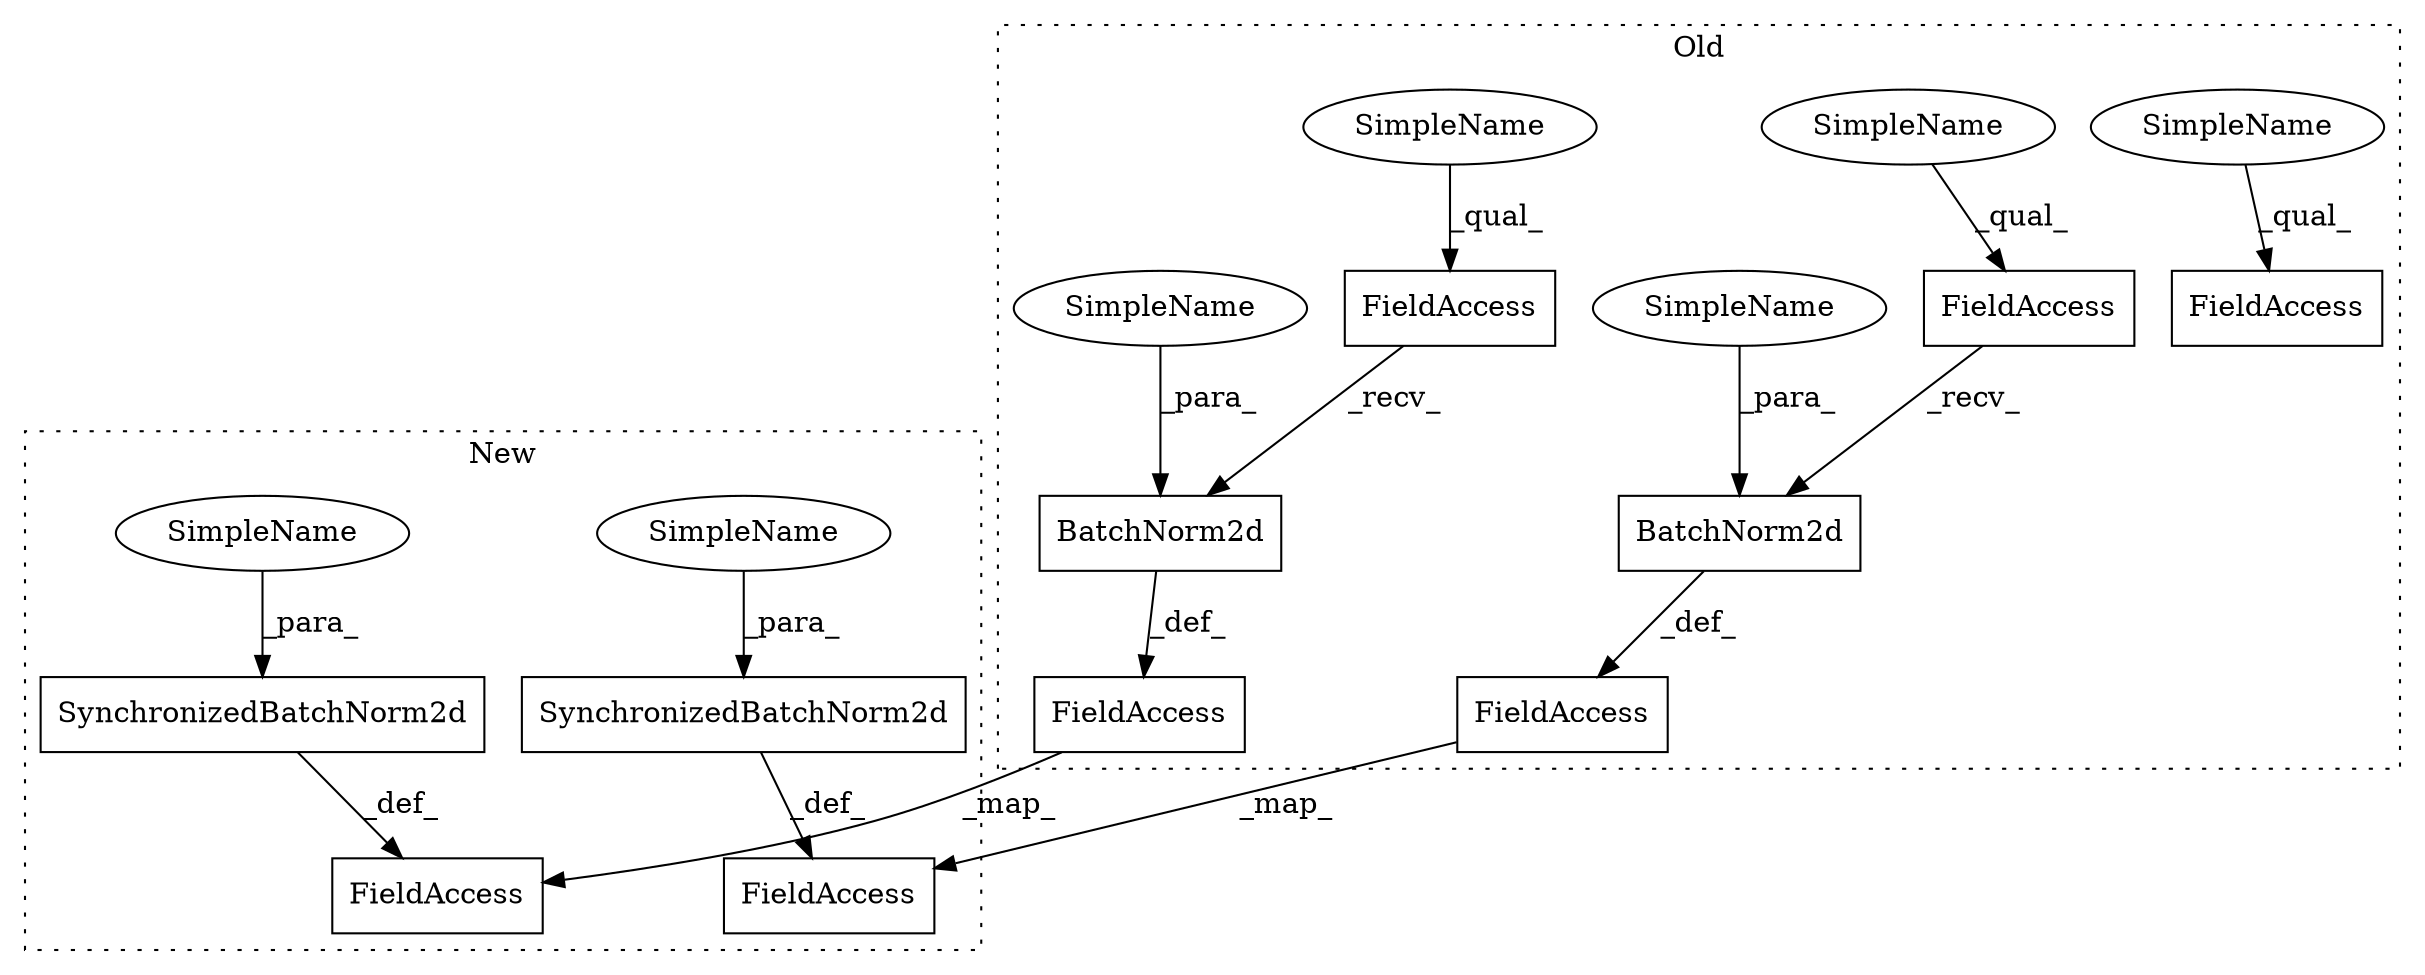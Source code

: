 digraph G {
subgraph cluster0 {
1 [label="BatchNorm2d" a="32" s="1261,1283" l="12,1" shape="box"];
3 [label="FieldAccess" a="22" s="1252" l="8" shape="box"];
4 [label="FieldAccess" a="22" s="1593" l="8" shape="box"];
5 [label="BatchNorm2d" a="32" s="1602,1624" l="12,1" shape="box"];
7 [label="FieldAccess" a="22" s="1398" l="9" shape="box"];
9 [label="FieldAccess" a="22" s="1155" l="9" shape="box"];
11 [label="FieldAccess" a="22" s="1691" l="8" shape="box"];
12 [label="SimpleName" a="42" s="1691" l="5" shape="ellipse"];
13 [label="SimpleName" a="42" s="1593" l="5" shape="ellipse"];
14 [label="SimpleName" a="42" s="1252" l="5" shape="ellipse"];
15 [label="SimpleName" a="42" s="1614" l="10" shape="ellipse"];
16 [label="SimpleName" a="42" s="1273" l="10" shape="ellipse"];
label = "Old";
style="dotted";
}
subgraph cluster1 {
2 [label="SynchronizedBatchNorm2d" a="32" s="1523,1557" l="24,1" shape="box"];
6 [label="FieldAccess" a="22" s="1449" l="9" shape="box"];
8 [label="SynchronizedBatchNorm2d" a="32" s="1297,1331" l="24,1" shape="box"];
10 [label="FieldAccess" a="22" s="1200" l="9" shape="box"];
17 [label="SimpleName" a="42" s="1547" l="10" shape="ellipse"];
18 [label="SimpleName" a="42" s="1321" l="10" shape="ellipse"];
label = "New";
style="dotted";
}
1 -> 9 [label="_def_"];
2 -> 6 [label="_def_"];
3 -> 1 [label="_recv_"];
4 -> 5 [label="_recv_"];
5 -> 7 [label="_def_"];
7 -> 6 [label="_map_"];
8 -> 10 [label="_def_"];
9 -> 10 [label="_map_"];
12 -> 11 [label="_qual_"];
13 -> 4 [label="_qual_"];
14 -> 3 [label="_qual_"];
15 -> 5 [label="_para_"];
16 -> 1 [label="_para_"];
17 -> 2 [label="_para_"];
18 -> 8 [label="_para_"];
}